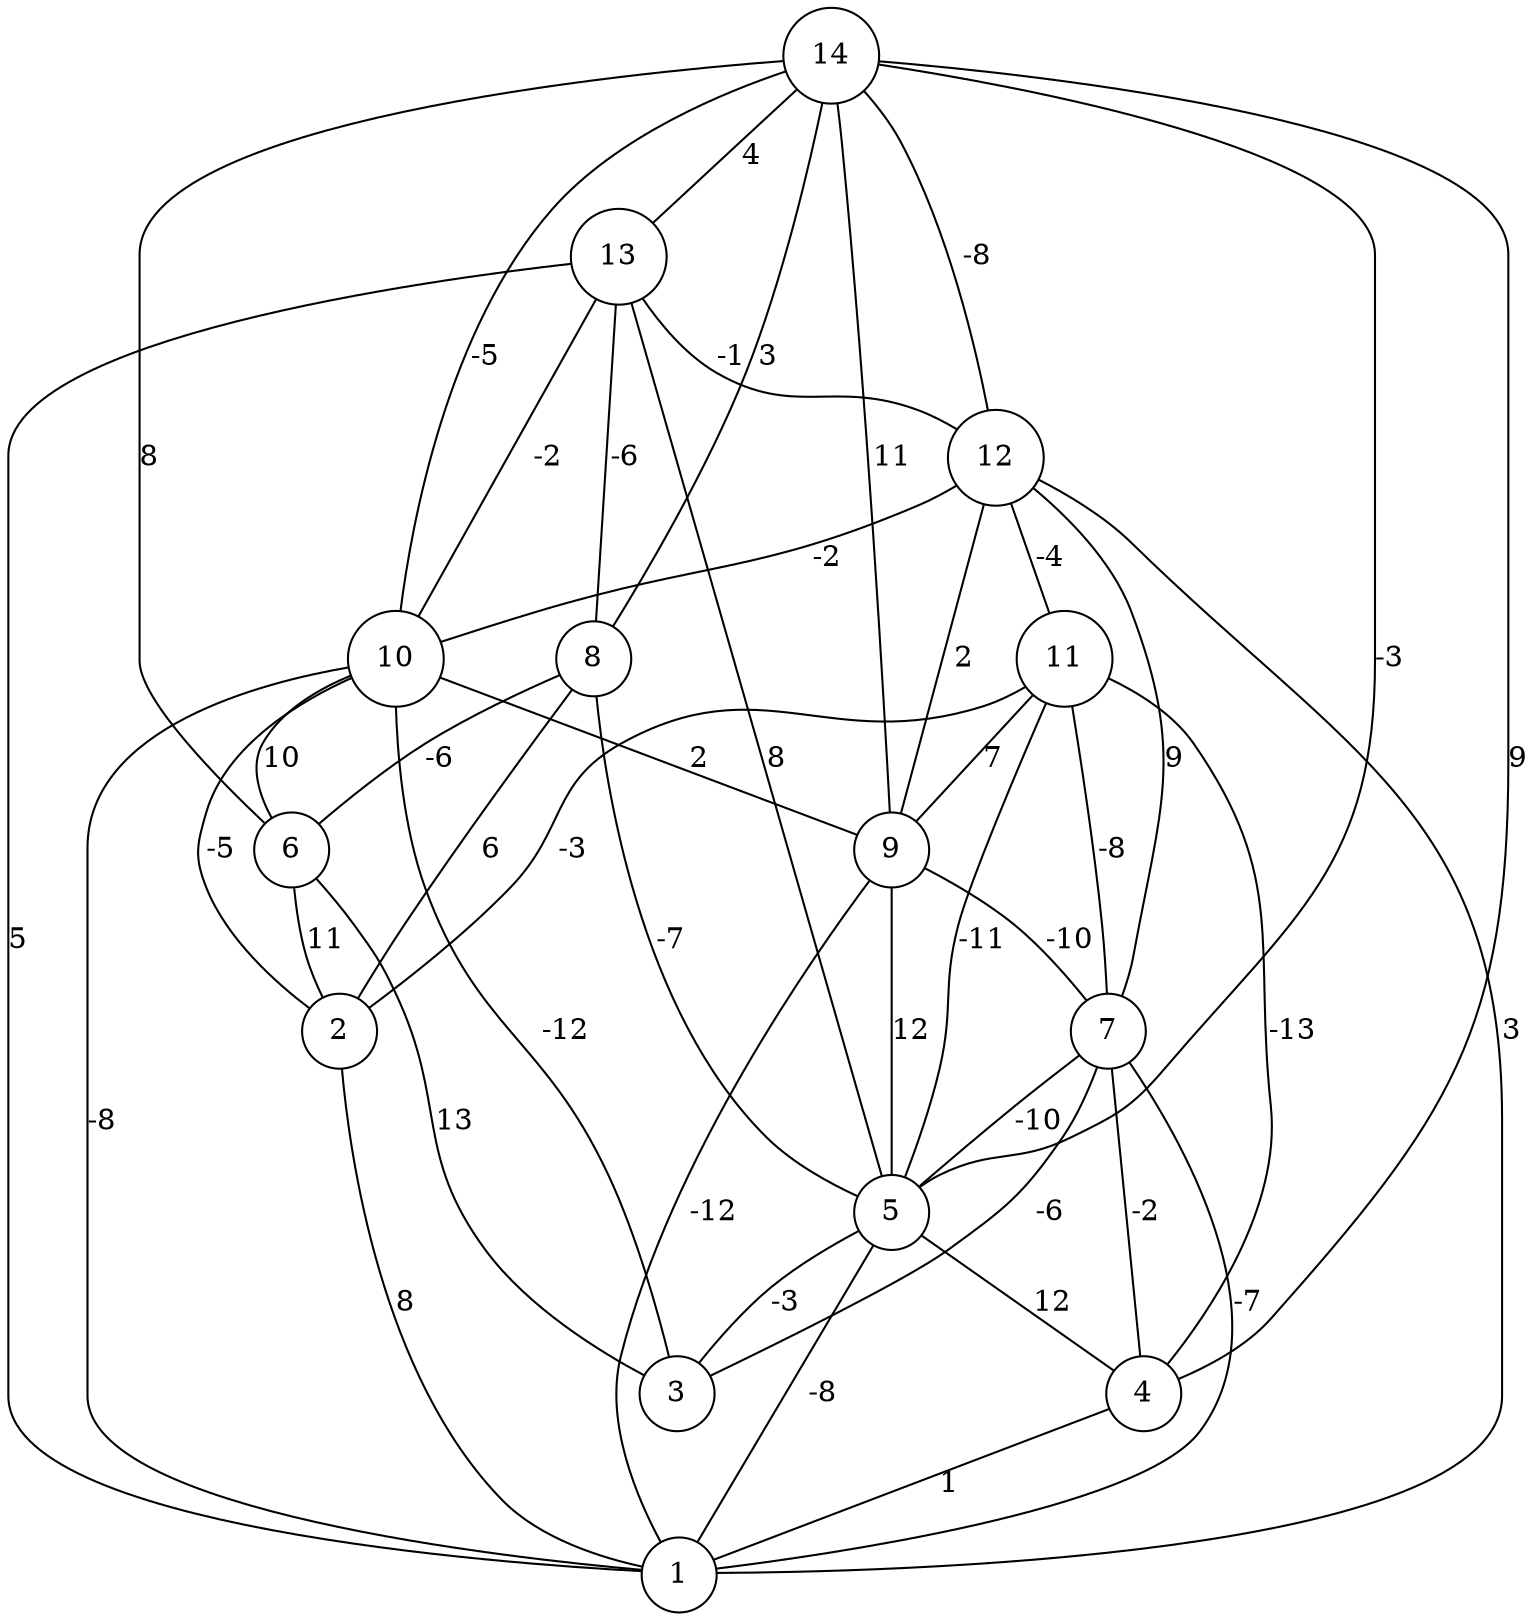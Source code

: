 graph { 
	 fontname="Helvetica,Arial,sans-serif" 
	 node [shape = circle]; 
	 14 -- 4 [label = "9"];
	 14 -- 5 [label = "-3"];
	 14 -- 6 [label = "8"];
	 14 -- 8 [label = "3"];
	 14 -- 9 [label = "11"];
	 14 -- 10 [label = "-5"];
	 14 -- 12 [label = "-8"];
	 14 -- 13 [label = "4"];
	 13 -- 1 [label = "5"];
	 13 -- 5 [label = "8"];
	 13 -- 8 [label = "-6"];
	 13 -- 10 [label = "-2"];
	 13 -- 12 [label = "-1"];
	 12 -- 1 [label = "3"];
	 12 -- 7 [label = "9"];
	 12 -- 9 [label = "2"];
	 12 -- 10 [label = "-2"];
	 12 -- 11 [label = "-4"];
	 11 -- 2 [label = "-3"];
	 11 -- 4 [label = "-13"];
	 11 -- 5 [label = "-11"];
	 11 -- 7 [label = "-8"];
	 11 -- 9 [label = "7"];
	 10 -- 1 [label = "-8"];
	 10 -- 2 [label = "-5"];
	 10 -- 3 [label = "-12"];
	 10 -- 6 [label = "10"];
	 10 -- 9 [label = "2"];
	 9 -- 1 [label = "-12"];
	 9 -- 5 [label = "12"];
	 9 -- 7 [label = "-10"];
	 8 -- 2 [label = "6"];
	 8 -- 5 [label = "-7"];
	 8 -- 6 [label = "-6"];
	 7 -- 1 [label = "-7"];
	 7 -- 3 [label = "-6"];
	 7 -- 4 [label = "-2"];
	 7 -- 5 [label = "-10"];
	 6 -- 2 [label = "11"];
	 6 -- 3 [label = "13"];
	 5 -- 1 [label = "-8"];
	 5 -- 3 [label = "-3"];
	 5 -- 4 [label = "12"];
	 4 -- 1 [label = "1"];
	 2 -- 1 [label = "8"];
	 1;
	 2;
	 3;
	 4;
	 5;
	 6;
	 7;
	 8;
	 9;
	 10;
	 11;
	 12;
	 13;
	 14;
}
